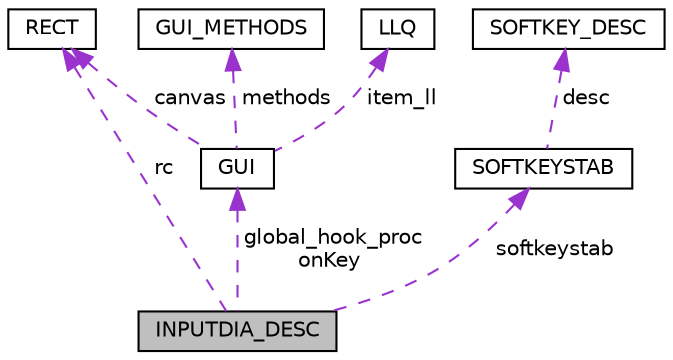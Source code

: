 digraph "INPUTDIA_DESC"
{
 // LATEX_PDF_SIZE
  edge [fontname="Helvetica",fontsize="10",labelfontname="Helvetica",labelfontsize="10"];
  node [fontname="Helvetica",fontsize="10",shape=record];
  Node1 [label="INPUTDIA_DESC",height=0.2,width=0.4,color="black", fillcolor="grey75", style="filled", fontcolor="black",tooltip="InputDialog definition."];
  Node2 -> Node1 [dir="back",color="darkorchid3",fontsize="10",style="dashed",label=" rc" ,fontname="Helvetica"];
  Node2 [label="RECT",height=0.2,width=0.4,color="black", fillcolor="white", style="filled",URL="$group___g_u_i.html#struct_r_e_c_t",tooltip="Rectangle region."];
  Node3 -> Node1 [dir="back",color="darkorchid3",fontsize="10",style="dashed",label=" softkeystab" ,fontname="Helvetica"];
  Node3 [label="SOFTKEYSTAB",height=0.2,width=0.4,color="black", fillcolor="white", style="filled",URL="$group___u_i.html#struct_s_o_f_t_k_e_y_s_t_a_b",tooltip="List of the softkeys."];
  Node4 -> Node3 [dir="back",color="darkorchid3",fontsize="10",style="dashed",label=" desc" ,fontname="Helvetica"];
  Node4 [label="SOFTKEY_DESC",height=0.2,width=0.4,color="black", fillcolor="white", style="filled",URL="$group___u_i.html#struct_s_o_f_t_k_e_y___d_e_s_c",tooltip="UI softkey definition."];
  Node5 -> Node1 [dir="back",color="darkorchid3",fontsize="10",style="dashed",label=" global_hook_proc\nonKey" ,fontname="Helvetica"];
  Node5 [label="GUI",height=0.2,width=0.4,color="black", fillcolor="white", style="filled",URL="$group___g_u_i.html#struct_g_u_i",tooltip="GUI description and state."];
  Node6 -> Node5 [dir="back",color="darkorchid3",fontsize="10",style="dashed",label=" methods" ,fontname="Helvetica"];
  Node6 [label="GUI_METHODS",height=0.2,width=0.4,color="black", fillcolor="white", style="filled",URL="$group___g_u_i.html#struct_g_u_i___m_e_t_h_o_d_s",tooltip="GUI callbacks."];
  Node2 -> Node5 [dir="back",color="darkorchid3",fontsize="10",style="dashed",label=" canvas" ,fontname="Helvetica"];
  Node7 -> Node5 [dir="back",color="darkorchid3",fontsize="10",style="dashed",label=" item_ll" ,fontname="Helvetica"];
  Node7 [label="LLQ",height=0.2,width=0.4,color="black", fillcolor="white", style="filled",URL="$group___s_w_i_l_i_b.html#struct_l_l_q",tooltip="Linked-List header."];
}
